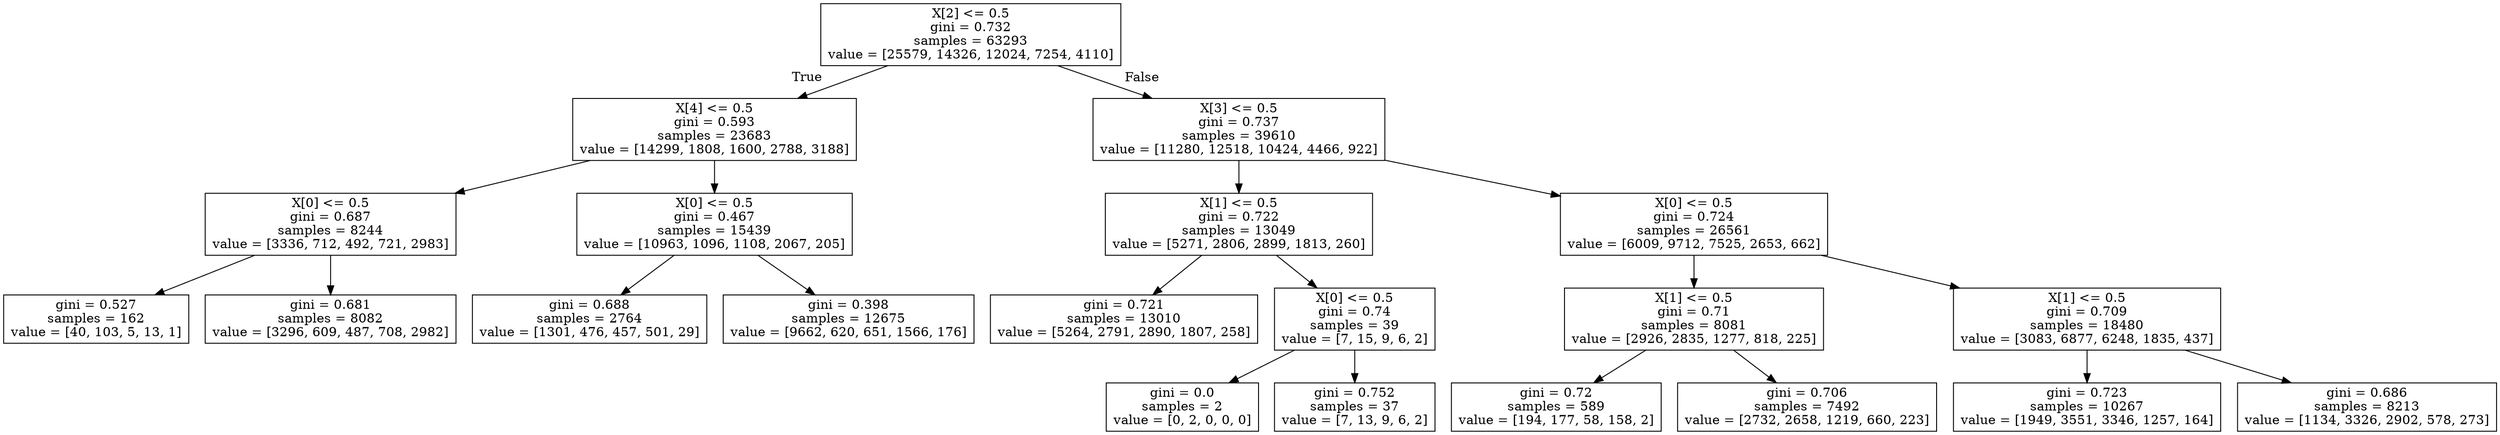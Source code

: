 digraph Tree {
node [shape=box] ;
0 [label="X[2] <= 0.5\ngini = 0.732\nsamples = 63293\nvalue = [25579, 14326, 12024, 7254, 4110]"] ;
1 [label="X[4] <= 0.5\ngini = 0.593\nsamples = 23683\nvalue = [14299, 1808, 1600, 2788, 3188]"] ;
0 -> 1 [labeldistance=2.5, labelangle=45, headlabel="True"] ;
2 [label="X[0] <= 0.5\ngini = 0.687\nsamples = 8244\nvalue = [3336, 712, 492, 721, 2983]"] ;
1 -> 2 ;
3 [label="gini = 0.527\nsamples = 162\nvalue = [40, 103, 5, 13, 1]"] ;
2 -> 3 ;
4 [label="gini = 0.681\nsamples = 8082\nvalue = [3296, 609, 487, 708, 2982]"] ;
2 -> 4 ;
5 [label="X[0] <= 0.5\ngini = 0.467\nsamples = 15439\nvalue = [10963, 1096, 1108, 2067, 205]"] ;
1 -> 5 ;
6 [label="gini = 0.688\nsamples = 2764\nvalue = [1301, 476, 457, 501, 29]"] ;
5 -> 6 ;
7 [label="gini = 0.398\nsamples = 12675\nvalue = [9662, 620, 651, 1566, 176]"] ;
5 -> 7 ;
8 [label="X[3] <= 0.5\ngini = 0.737\nsamples = 39610\nvalue = [11280, 12518, 10424, 4466, 922]"] ;
0 -> 8 [labeldistance=2.5, labelangle=-45, headlabel="False"] ;
9 [label="X[1] <= 0.5\ngini = 0.722\nsamples = 13049\nvalue = [5271, 2806, 2899, 1813, 260]"] ;
8 -> 9 ;
10 [label="gini = 0.721\nsamples = 13010\nvalue = [5264, 2791, 2890, 1807, 258]"] ;
9 -> 10 ;
11 [label="X[0] <= 0.5\ngini = 0.74\nsamples = 39\nvalue = [7, 15, 9, 6, 2]"] ;
9 -> 11 ;
12 [label="gini = 0.0\nsamples = 2\nvalue = [0, 2, 0, 0, 0]"] ;
11 -> 12 ;
13 [label="gini = 0.752\nsamples = 37\nvalue = [7, 13, 9, 6, 2]"] ;
11 -> 13 ;
14 [label="X[0] <= 0.5\ngini = 0.724\nsamples = 26561\nvalue = [6009, 9712, 7525, 2653, 662]"] ;
8 -> 14 ;
15 [label="X[1] <= 0.5\ngini = 0.71\nsamples = 8081\nvalue = [2926, 2835, 1277, 818, 225]"] ;
14 -> 15 ;
16 [label="gini = 0.72\nsamples = 589\nvalue = [194, 177, 58, 158, 2]"] ;
15 -> 16 ;
17 [label="gini = 0.706\nsamples = 7492\nvalue = [2732, 2658, 1219, 660, 223]"] ;
15 -> 17 ;
18 [label="X[1] <= 0.5\ngini = 0.709\nsamples = 18480\nvalue = [3083, 6877, 6248, 1835, 437]"] ;
14 -> 18 ;
19 [label="gini = 0.723\nsamples = 10267\nvalue = [1949, 3551, 3346, 1257, 164]"] ;
18 -> 19 ;
20 [label="gini = 0.686\nsamples = 8213\nvalue = [1134, 3326, 2902, 578, 273]"] ;
18 -> 20 ;
}